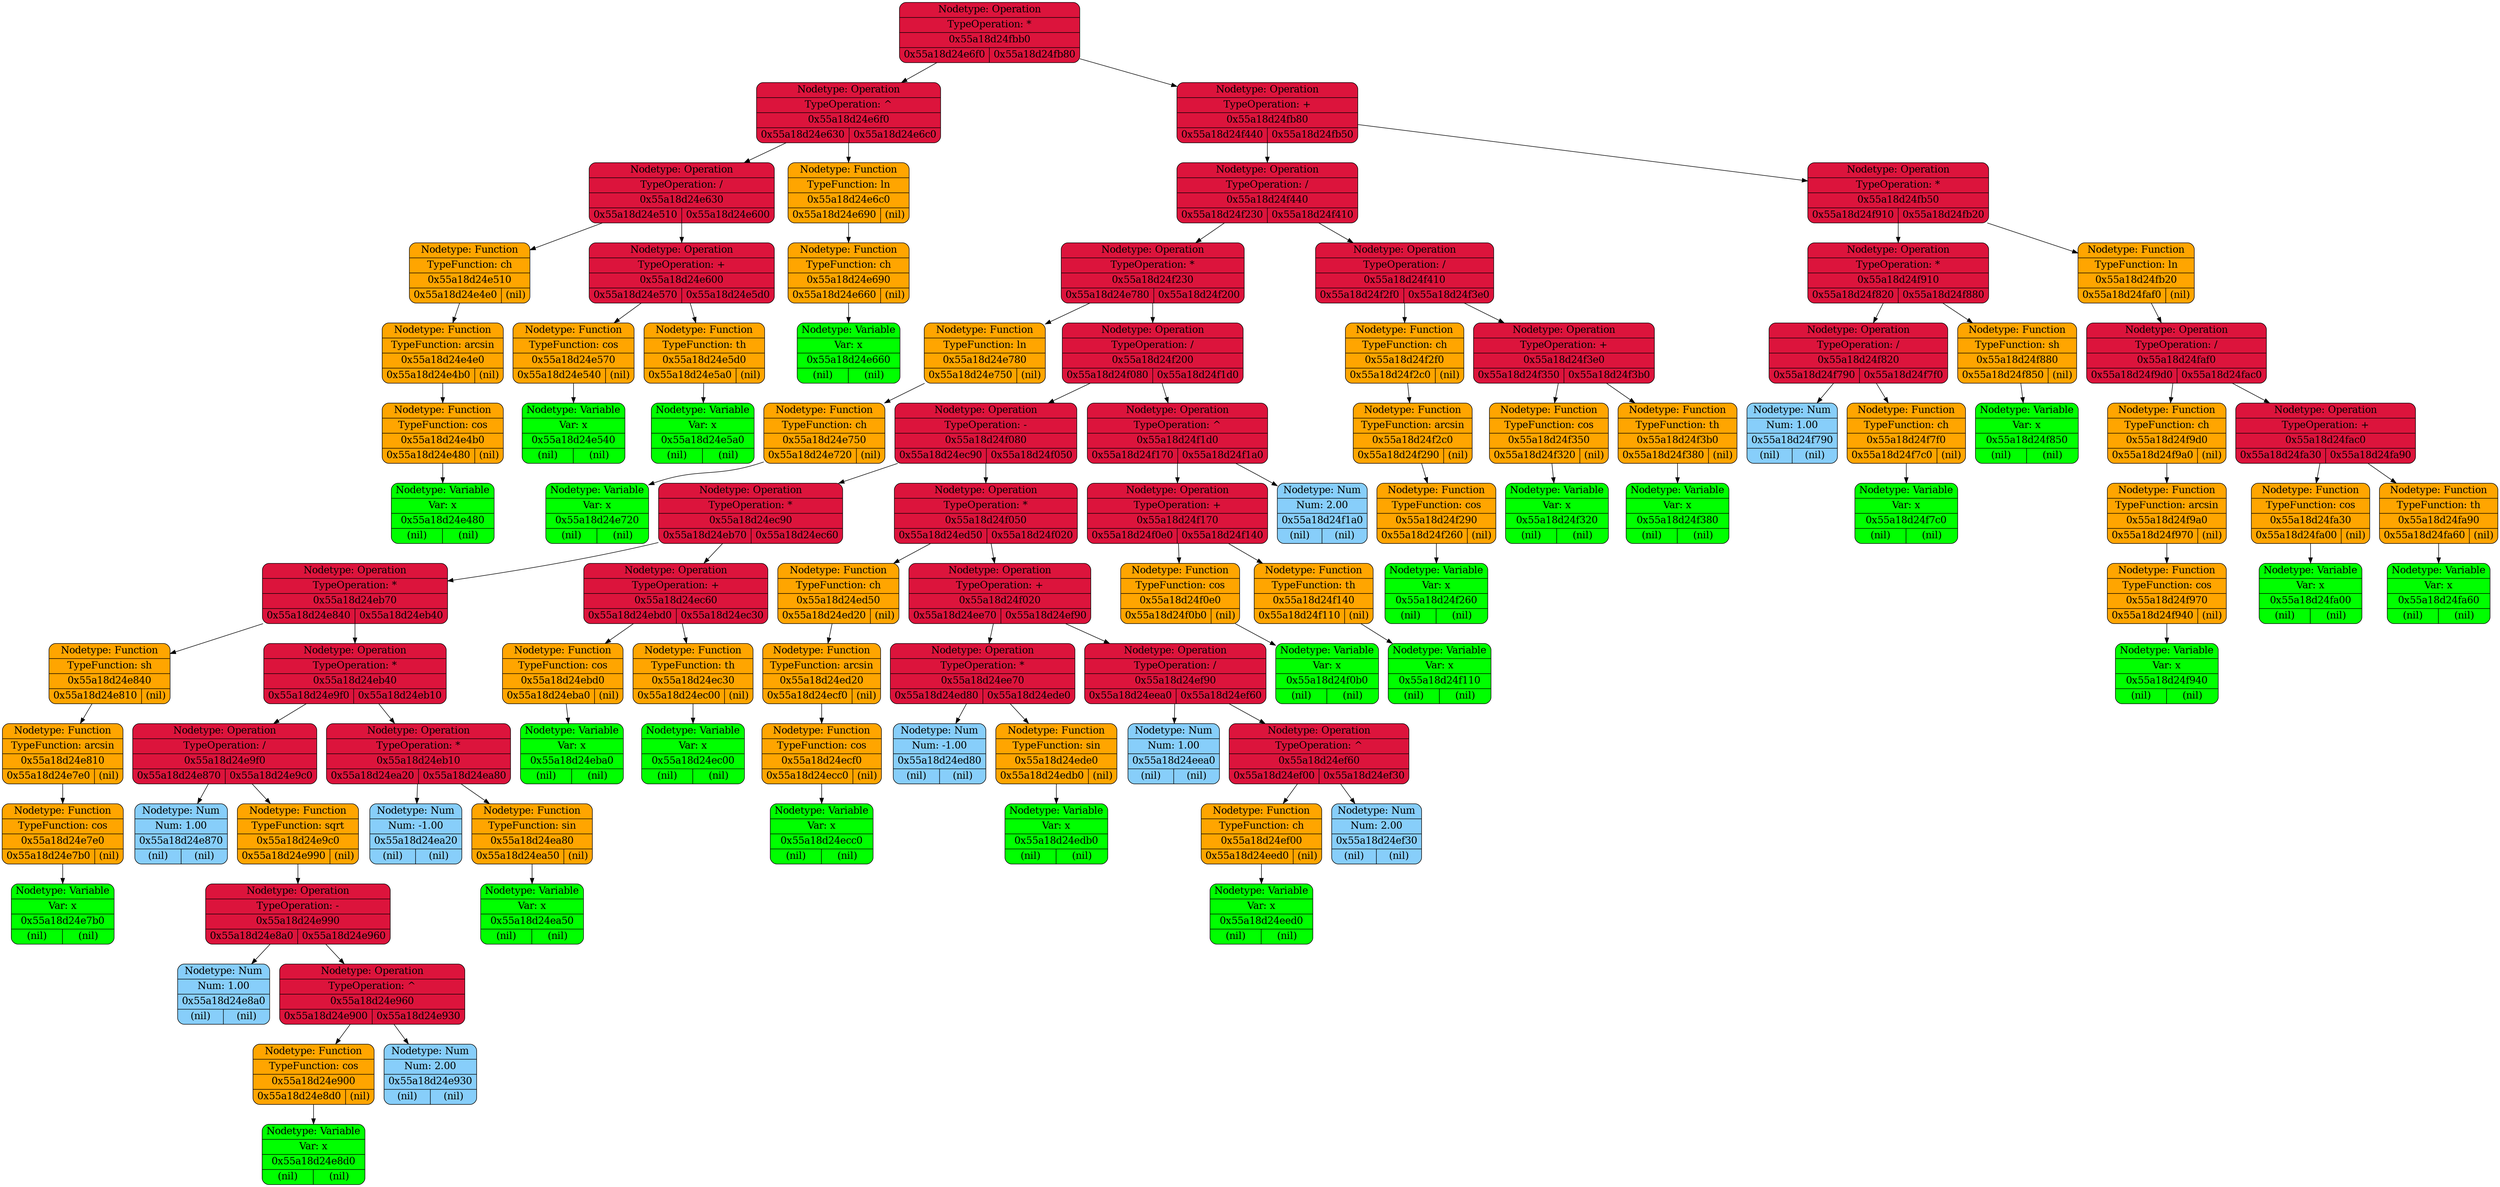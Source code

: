 digraph {
	"0x55a18d24fbb0" [label = "{ Nodetype: Operation | TypeOperation: * | 0x55a18d24fbb0 | { 0x55a18d24e6f0 | 0x55a18d24fb80 } }", fontsize = 18, style = filled, fillcolor = crimson, shape = Mrecord]
	"0x55a18d24fbb0" -> "0x55a18d24e6f0"
	"0x55a18d24e6f0" [label = "{ Nodetype: Operation | TypeOperation: ^ | 0x55a18d24e6f0 | { 0x55a18d24e630 | 0x55a18d24e6c0 } }", fontsize = 18, style = filled, fillcolor = crimson, shape = Mrecord]
	"0x55a18d24e6f0" -> "0x55a18d24e630"
	"0x55a18d24e630" [label = "{ Nodetype: Operation | TypeOperation: / | 0x55a18d24e630 | { 0x55a18d24e510 | 0x55a18d24e600 } }", fontsize = 18, style = filled, fillcolor = crimson, shape = Mrecord]
	"0x55a18d24e630" -> "0x55a18d24e510"
	"0x55a18d24e510" [label = "{ Nodetype: Function | TypeFunction: ch | 0x55a18d24e510 | { 0x55a18d24e4e0 | (nil) } }", fontsize = 18, style = filled, fillcolor = orange, shape = Mrecord]
	"0x55a18d24e510" -> "0x55a18d24e4e0"
	"0x55a18d24e4e0" [label = "{ Nodetype: Function | TypeFunction: arcsin | 0x55a18d24e4e0 | { 0x55a18d24e4b0 | (nil) } }", fontsize = 18, style = filled, fillcolor = orange, shape = Mrecord]
	"0x55a18d24e4e0" -> "0x55a18d24e4b0"
	"0x55a18d24e4b0" [label = "{ Nodetype: Function | TypeFunction: cos | 0x55a18d24e4b0 | { 0x55a18d24e480 | (nil) } }", fontsize = 18, style = filled, fillcolor = orange, shape = Mrecord]
	"0x55a18d24e4b0" -> "0x55a18d24e480"
	"0x55a18d24e480" [label = "{ Nodetype: Variable | Var: x | 0x55a18d24e480 | { (nil) | (nil) } }", fontsize = 18, style = filled, fillcolor = green, shape = Mrecord]
	"0x55a18d24e630" -> "0x55a18d24e600"
	"0x55a18d24e600" [label = "{ Nodetype: Operation | TypeOperation: + | 0x55a18d24e600 | { 0x55a18d24e570 | 0x55a18d24e5d0 } }", fontsize = 18, style = filled, fillcolor = crimson, shape = Mrecord]
	"0x55a18d24e600" -> "0x55a18d24e570"
	"0x55a18d24e570" [label = "{ Nodetype: Function | TypeFunction: cos | 0x55a18d24e570 | { 0x55a18d24e540 | (nil) } }", fontsize = 18, style = filled, fillcolor = orange, shape = Mrecord]
	"0x55a18d24e570" -> "0x55a18d24e540"
	"0x55a18d24e540" [label = "{ Nodetype: Variable | Var: x | 0x55a18d24e540 | { (nil) | (nil) } }", fontsize = 18, style = filled, fillcolor = green, shape = Mrecord]
	"0x55a18d24e600" -> "0x55a18d24e5d0"
	"0x55a18d24e5d0" [label = "{ Nodetype: Function | TypeFunction: th | 0x55a18d24e5d0 | { 0x55a18d24e5a0 | (nil) } }", fontsize = 18, style = filled, fillcolor = orange, shape = Mrecord]
	"0x55a18d24e5d0" -> "0x55a18d24e5a0"
	"0x55a18d24e5a0" [label = "{ Nodetype: Variable | Var: x | 0x55a18d24e5a0 | { (nil) | (nil) } }", fontsize = 18, style = filled, fillcolor = green, shape = Mrecord]
	"0x55a18d24e6f0" -> "0x55a18d24e6c0"
	"0x55a18d24e6c0" [label = "{ Nodetype: Function | TypeFunction: ln | 0x55a18d24e6c0 | { 0x55a18d24e690 | (nil) } }", fontsize = 18, style = filled, fillcolor = orange, shape = Mrecord]
	"0x55a18d24e6c0" -> "0x55a18d24e690"
	"0x55a18d24e690" [label = "{ Nodetype: Function | TypeFunction: ch | 0x55a18d24e690 | { 0x55a18d24e660 | (nil) } }", fontsize = 18, style = filled, fillcolor = orange, shape = Mrecord]
	"0x55a18d24e690" -> "0x55a18d24e660"
	"0x55a18d24e660" [label = "{ Nodetype: Variable | Var: x | 0x55a18d24e660 | { (nil) | (nil) } }", fontsize = 18, style = filled, fillcolor = green, shape = Mrecord]
	"0x55a18d24fbb0" -> "0x55a18d24fb80"
	"0x55a18d24fb80" [label = "{ Nodetype: Operation | TypeOperation: + | 0x55a18d24fb80 | { 0x55a18d24f440 | 0x55a18d24fb50 } }", fontsize = 18, style = filled, fillcolor = crimson, shape = Mrecord]
	"0x55a18d24fb80" -> "0x55a18d24f440"
	"0x55a18d24f440" [label = "{ Nodetype: Operation | TypeOperation: / | 0x55a18d24f440 | { 0x55a18d24f230 | 0x55a18d24f410 } }", fontsize = 18, style = filled, fillcolor = crimson, shape = Mrecord]
	"0x55a18d24f440" -> "0x55a18d24f230"
	"0x55a18d24f230" [label = "{ Nodetype: Operation | TypeOperation: * | 0x55a18d24f230 | { 0x55a18d24e780 | 0x55a18d24f200 } }", fontsize = 18, style = filled, fillcolor = crimson, shape = Mrecord]
	"0x55a18d24f230" -> "0x55a18d24e780"
	"0x55a18d24e780" [label = "{ Nodetype: Function | TypeFunction: ln | 0x55a18d24e780 | { 0x55a18d24e750 | (nil) } }", fontsize = 18, style = filled, fillcolor = orange, shape = Mrecord]
	"0x55a18d24e780" -> "0x55a18d24e750"
	"0x55a18d24e750" [label = "{ Nodetype: Function | TypeFunction: ch | 0x55a18d24e750 | { 0x55a18d24e720 | (nil) } }", fontsize = 18, style = filled, fillcolor = orange, shape = Mrecord]
	"0x55a18d24e750" -> "0x55a18d24e720"
	"0x55a18d24e720" [label = "{ Nodetype: Variable | Var: x | 0x55a18d24e720 | { (nil) | (nil) } }", fontsize = 18, style = filled, fillcolor = green, shape = Mrecord]
	"0x55a18d24f230" -> "0x55a18d24f200"
	"0x55a18d24f200" [label = "{ Nodetype: Operation | TypeOperation: / | 0x55a18d24f200 | { 0x55a18d24f080 | 0x55a18d24f1d0 } }", fontsize = 18, style = filled, fillcolor = crimson, shape = Mrecord]
	"0x55a18d24f200" -> "0x55a18d24f080"
	"0x55a18d24f080" [label = "{ Nodetype: Operation | TypeOperation: - | 0x55a18d24f080 | { 0x55a18d24ec90 | 0x55a18d24f050 } }", fontsize = 18, style = filled, fillcolor = crimson, shape = Mrecord]
	"0x55a18d24f080" -> "0x55a18d24ec90"
	"0x55a18d24ec90" [label = "{ Nodetype: Operation | TypeOperation: * | 0x55a18d24ec90 | { 0x55a18d24eb70 | 0x55a18d24ec60 } }", fontsize = 18, style = filled, fillcolor = crimson, shape = Mrecord]
	"0x55a18d24ec90" -> "0x55a18d24eb70"
	"0x55a18d24eb70" [label = "{ Nodetype: Operation | TypeOperation: * | 0x55a18d24eb70 | { 0x55a18d24e840 | 0x55a18d24eb40 } }", fontsize = 18, style = filled, fillcolor = crimson, shape = Mrecord]
	"0x55a18d24eb70" -> "0x55a18d24e840"
	"0x55a18d24e840" [label = "{ Nodetype: Function | TypeFunction: sh | 0x55a18d24e840 | { 0x55a18d24e810 | (nil) } }", fontsize = 18, style = filled, fillcolor = orange, shape = Mrecord]
	"0x55a18d24e840" -> "0x55a18d24e810"
	"0x55a18d24e810" [label = "{ Nodetype: Function | TypeFunction: arcsin | 0x55a18d24e810 | { 0x55a18d24e7e0 | (nil) } }", fontsize = 18, style = filled, fillcolor = orange, shape = Mrecord]
	"0x55a18d24e810" -> "0x55a18d24e7e0"
	"0x55a18d24e7e0" [label = "{ Nodetype: Function | TypeFunction: cos | 0x55a18d24e7e0 | { 0x55a18d24e7b0 | (nil) } }", fontsize = 18, style = filled, fillcolor = orange, shape = Mrecord]
	"0x55a18d24e7e0" -> "0x55a18d24e7b0"
	"0x55a18d24e7b0" [label = "{ Nodetype: Variable | Var: x | 0x55a18d24e7b0 | { (nil) | (nil) } }", fontsize = 18, style = filled, fillcolor = green, shape = Mrecord]
	"0x55a18d24eb70" -> "0x55a18d24eb40"
	"0x55a18d24eb40" [label = "{ Nodetype: Operation | TypeOperation: * | 0x55a18d24eb40 | { 0x55a18d24e9f0 | 0x55a18d24eb10 } }", fontsize = 18, style = filled, fillcolor = crimson, shape = Mrecord]
	"0x55a18d24eb40" -> "0x55a18d24e9f0"
	"0x55a18d24e9f0" [label = "{ Nodetype: Operation | TypeOperation: / | 0x55a18d24e9f0 | { 0x55a18d24e870 | 0x55a18d24e9c0 } }", fontsize = 18, style = filled, fillcolor = crimson, shape = Mrecord]
	"0x55a18d24e9f0" -> "0x55a18d24e870"
	"0x55a18d24e870" [label = "{ Nodetype: Num | Num: 1.00 | 0x55a18d24e870 | { (nil) | (nil) } }", fontsize = 18, style = filled, fillcolor = lightskyblue, shape = Mrecord]
	"0x55a18d24e9f0" -> "0x55a18d24e9c0"
	"0x55a18d24e9c0" [label = "{ Nodetype: Function | TypeFunction: sqrt | 0x55a18d24e9c0 | { 0x55a18d24e990 | (nil) } }", fontsize = 18, style = filled, fillcolor = orange, shape = Mrecord]
	"0x55a18d24e9c0" -> "0x55a18d24e990"
	"0x55a18d24e990" [label = "{ Nodetype: Operation | TypeOperation: - | 0x55a18d24e990 | { 0x55a18d24e8a0 | 0x55a18d24e960 } }", fontsize = 18, style = filled, fillcolor = crimson, shape = Mrecord]
	"0x55a18d24e990" -> "0x55a18d24e8a0"
	"0x55a18d24e8a0" [label = "{ Nodetype: Num | Num: 1.00 | 0x55a18d24e8a0 | { (nil) | (nil) } }", fontsize = 18, style = filled, fillcolor = lightskyblue, shape = Mrecord]
	"0x55a18d24e990" -> "0x55a18d24e960"
	"0x55a18d24e960" [label = "{ Nodetype: Operation | TypeOperation: ^ | 0x55a18d24e960 | { 0x55a18d24e900 | 0x55a18d24e930 } }", fontsize = 18, style = filled, fillcolor = crimson, shape = Mrecord]
	"0x55a18d24e960" -> "0x55a18d24e900"
	"0x55a18d24e900" [label = "{ Nodetype: Function | TypeFunction: cos | 0x55a18d24e900 | { 0x55a18d24e8d0 | (nil) } }", fontsize = 18, style = filled, fillcolor = orange, shape = Mrecord]
	"0x55a18d24e900" -> "0x55a18d24e8d0"
	"0x55a18d24e8d0" [label = "{ Nodetype: Variable | Var: x | 0x55a18d24e8d0 | { (nil) | (nil) } }", fontsize = 18, style = filled, fillcolor = green, shape = Mrecord]
	"0x55a18d24e960" -> "0x55a18d24e930"
	"0x55a18d24e930" [label = "{ Nodetype: Num | Num: 2.00 | 0x55a18d24e930 | { (nil) | (nil) } }", fontsize = 18, style = filled, fillcolor = lightskyblue, shape = Mrecord]
	"0x55a18d24eb40" -> "0x55a18d24eb10"
	"0x55a18d24eb10" [label = "{ Nodetype: Operation | TypeOperation: * | 0x55a18d24eb10 | { 0x55a18d24ea20 | 0x55a18d24ea80 } }", fontsize = 18, style = filled, fillcolor = crimson, shape = Mrecord]
	"0x55a18d24eb10" -> "0x55a18d24ea20"
	"0x55a18d24ea20" [label = "{ Nodetype: Num | Num: -1.00 | 0x55a18d24ea20 | { (nil) | (nil) } }", fontsize = 18, style = filled, fillcolor = lightskyblue, shape = Mrecord]
	"0x55a18d24eb10" -> "0x55a18d24ea80"
	"0x55a18d24ea80" [label = "{ Nodetype: Function | TypeFunction: sin | 0x55a18d24ea80 | { 0x55a18d24ea50 | (nil) } }", fontsize = 18, style = filled, fillcolor = orange, shape = Mrecord]
	"0x55a18d24ea80" -> "0x55a18d24ea50"
	"0x55a18d24ea50" [label = "{ Nodetype: Variable | Var: x | 0x55a18d24ea50 | { (nil) | (nil) } }", fontsize = 18, style = filled, fillcolor = green, shape = Mrecord]
	"0x55a18d24ec90" -> "0x55a18d24ec60"
	"0x55a18d24ec60" [label = "{ Nodetype: Operation | TypeOperation: + | 0x55a18d24ec60 | { 0x55a18d24ebd0 | 0x55a18d24ec30 } }", fontsize = 18, style = filled, fillcolor = crimson, shape = Mrecord]
	"0x55a18d24ec60" -> "0x55a18d24ebd0"
	"0x55a18d24ebd0" [label = "{ Nodetype: Function | TypeFunction: cos | 0x55a18d24ebd0 | { 0x55a18d24eba0 | (nil) } }", fontsize = 18, style = filled, fillcolor = orange, shape = Mrecord]
	"0x55a18d24ebd0" -> "0x55a18d24eba0"
	"0x55a18d24eba0" [label = "{ Nodetype: Variable | Var: x | 0x55a18d24eba0 | { (nil) | (nil) } }", fontsize = 18, style = filled, fillcolor = green, shape = Mrecord]
	"0x55a18d24ec60" -> "0x55a18d24ec30"
	"0x55a18d24ec30" [label = "{ Nodetype: Function | TypeFunction: th | 0x55a18d24ec30 | { 0x55a18d24ec00 | (nil) } }", fontsize = 18, style = filled, fillcolor = orange, shape = Mrecord]
	"0x55a18d24ec30" -> "0x55a18d24ec00"
	"0x55a18d24ec00" [label = "{ Nodetype: Variable | Var: x | 0x55a18d24ec00 | { (nil) | (nil) } }", fontsize = 18, style = filled, fillcolor = green, shape = Mrecord]
	"0x55a18d24f080" -> "0x55a18d24f050"
	"0x55a18d24f050" [label = "{ Nodetype: Operation | TypeOperation: * | 0x55a18d24f050 | { 0x55a18d24ed50 | 0x55a18d24f020 } }", fontsize = 18, style = filled, fillcolor = crimson, shape = Mrecord]
	"0x55a18d24f050" -> "0x55a18d24ed50"
	"0x55a18d24ed50" [label = "{ Nodetype: Function | TypeFunction: ch | 0x55a18d24ed50 | { 0x55a18d24ed20 | (nil) } }", fontsize = 18, style = filled, fillcolor = orange, shape = Mrecord]
	"0x55a18d24ed50" -> "0x55a18d24ed20"
	"0x55a18d24ed20" [label = "{ Nodetype: Function | TypeFunction: arcsin | 0x55a18d24ed20 | { 0x55a18d24ecf0 | (nil) } }", fontsize = 18, style = filled, fillcolor = orange, shape = Mrecord]
	"0x55a18d24ed20" -> "0x55a18d24ecf0"
	"0x55a18d24ecf0" [label = "{ Nodetype: Function | TypeFunction: cos | 0x55a18d24ecf0 | { 0x55a18d24ecc0 | (nil) } }", fontsize = 18, style = filled, fillcolor = orange, shape = Mrecord]
	"0x55a18d24ecf0" -> "0x55a18d24ecc0"
	"0x55a18d24ecc0" [label = "{ Nodetype: Variable | Var: x | 0x55a18d24ecc0 | { (nil) | (nil) } }", fontsize = 18, style = filled, fillcolor = green, shape = Mrecord]
	"0x55a18d24f050" -> "0x55a18d24f020"
	"0x55a18d24f020" [label = "{ Nodetype: Operation | TypeOperation: + | 0x55a18d24f020 | { 0x55a18d24ee70 | 0x55a18d24ef90 } }", fontsize = 18, style = filled, fillcolor = crimson, shape = Mrecord]
	"0x55a18d24f020" -> "0x55a18d24ee70"
	"0x55a18d24ee70" [label = "{ Nodetype: Operation | TypeOperation: * | 0x55a18d24ee70 | { 0x55a18d24ed80 | 0x55a18d24ede0 } }", fontsize = 18, style = filled, fillcolor = crimson, shape = Mrecord]
	"0x55a18d24ee70" -> "0x55a18d24ed80"
	"0x55a18d24ed80" [label = "{ Nodetype: Num | Num: -1.00 | 0x55a18d24ed80 | { (nil) | (nil) } }", fontsize = 18, style = filled, fillcolor = lightskyblue, shape = Mrecord]
	"0x55a18d24ee70" -> "0x55a18d24ede0"
	"0x55a18d24ede0" [label = "{ Nodetype: Function | TypeFunction: sin | 0x55a18d24ede0 | { 0x55a18d24edb0 | (nil) } }", fontsize = 18, style = filled, fillcolor = orange, shape = Mrecord]
	"0x55a18d24ede0" -> "0x55a18d24edb0"
	"0x55a18d24edb0" [label = "{ Nodetype: Variable | Var: x | 0x55a18d24edb0 | { (nil) | (nil) } }", fontsize = 18, style = filled, fillcolor = green, shape = Mrecord]
	"0x55a18d24f020" -> "0x55a18d24ef90"
	"0x55a18d24ef90" [label = "{ Nodetype: Operation | TypeOperation: / | 0x55a18d24ef90 | { 0x55a18d24eea0 | 0x55a18d24ef60 } }", fontsize = 18, style = filled, fillcolor = crimson, shape = Mrecord]
	"0x55a18d24ef90" -> "0x55a18d24eea0"
	"0x55a18d24eea0" [label = "{ Nodetype: Num | Num: 1.00 | 0x55a18d24eea0 | { (nil) | (nil) } }", fontsize = 18, style = filled, fillcolor = lightskyblue, shape = Mrecord]
	"0x55a18d24ef90" -> "0x55a18d24ef60"
	"0x55a18d24ef60" [label = "{ Nodetype: Operation | TypeOperation: ^ | 0x55a18d24ef60 | { 0x55a18d24ef00 | 0x55a18d24ef30 } }", fontsize = 18, style = filled, fillcolor = crimson, shape = Mrecord]
	"0x55a18d24ef60" -> "0x55a18d24ef00"
	"0x55a18d24ef00" [label = "{ Nodetype: Function | TypeFunction: ch | 0x55a18d24ef00 | { 0x55a18d24eed0 | (nil) } }", fontsize = 18, style = filled, fillcolor = orange, shape = Mrecord]
	"0x55a18d24ef00" -> "0x55a18d24eed0"
	"0x55a18d24eed0" [label = "{ Nodetype: Variable | Var: x | 0x55a18d24eed0 | { (nil) | (nil) } }", fontsize = 18, style = filled, fillcolor = green, shape = Mrecord]
	"0x55a18d24ef60" -> "0x55a18d24ef30"
	"0x55a18d24ef30" [label = "{ Nodetype: Num | Num: 2.00 | 0x55a18d24ef30 | { (nil) | (nil) } }", fontsize = 18, style = filled, fillcolor = lightskyblue, shape = Mrecord]
	"0x55a18d24f200" -> "0x55a18d24f1d0"
	"0x55a18d24f1d0" [label = "{ Nodetype: Operation | TypeOperation: ^ | 0x55a18d24f1d0 | { 0x55a18d24f170 | 0x55a18d24f1a0 } }", fontsize = 18, style = filled, fillcolor = crimson, shape = Mrecord]
	"0x55a18d24f1d0" -> "0x55a18d24f170"
	"0x55a18d24f170" [label = "{ Nodetype: Operation | TypeOperation: + | 0x55a18d24f170 | { 0x55a18d24f0e0 | 0x55a18d24f140 } }", fontsize = 18, style = filled, fillcolor = crimson, shape = Mrecord]
	"0x55a18d24f170" -> "0x55a18d24f0e0"
	"0x55a18d24f0e0" [label = "{ Nodetype: Function | TypeFunction: cos | 0x55a18d24f0e0 | { 0x55a18d24f0b0 | (nil) } }", fontsize = 18, style = filled, fillcolor = orange, shape = Mrecord]
	"0x55a18d24f0e0" -> "0x55a18d24f0b0"
	"0x55a18d24f0b0" [label = "{ Nodetype: Variable | Var: x | 0x55a18d24f0b0 | { (nil) | (nil) } }", fontsize = 18, style = filled, fillcolor = green, shape = Mrecord]
	"0x55a18d24f170" -> "0x55a18d24f140"
	"0x55a18d24f140" [label = "{ Nodetype: Function | TypeFunction: th | 0x55a18d24f140 | { 0x55a18d24f110 | (nil) } }", fontsize = 18, style = filled, fillcolor = orange, shape = Mrecord]
	"0x55a18d24f140" -> "0x55a18d24f110"
	"0x55a18d24f110" [label = "{ Nodetype: Variable | Var: x | 0x55a18d24f110 | { (nil) | (nil) } }", fontsize = 18, style = filled, fillcolor = green, shape = Mrecord]
	"0x55a18d24f1d0" -> "0x55a18d24f1a0"
	"0x55a18d24f1a0" [label = "{ Nodetype: Num | Num: 2.00 | 0x55a18d24f1a0 | { (nil) | (nil) } }", fontsize = 18, style = filled, fillcolor = lightskyblue, shape = Mrecord]
	"0x55a18d24f440" -> "0x55a18d24f410"
	"0x55a18d24f410" [label = "{ Nodetype: Operation | TypeOperation: / | 0x55a18d24f410 | { 0x55a18d24f2f0 | 0x55a18d24f3e0 } }", fontsize = 18, style = filled, fillcolor = crimson, shape = Mrecord]
	"0x55a18d24f410" -> "0x55a18d24f2f0"
	"0x55a18d24f2f0" [label = "{ Nodetype: Function | TypeFunction: ch | 0x55a18d24f2f0 | { 0x55a18d24f2c0 | (nil) } }", fontsize = 18, style = filled, fillcolor = orange, shape = Mrecord]
	"0x55a18d24f2f0" -> "0x55a18d24f2c0"
	"0x55a18d24f2c0" [label = "{ Nodetype: Function | TypeFunction: arcsin | 0x55a18d24f2c0 | { 0x55a18d24f290 | (nil) } }", fontsize = 18, style = filled, fillcolor = orange, shape = Mrecord]
	"0x55a18d24f2c0" -> "0x55a18d24f290"
	"0x55a18d24f290" [label = "{ Nodetype: Function | TypeFunction: cos | 0x55a18d24f290 | { 0x55a18d24f260 | (nil) } }", fontsize = 18, style = filled, fillcolor = orange, shape = Mrecord]
	"0x55a18d24f290" -> "0x55a18d24f260"
	"0x55a18d24f260" [label = "{ Nodetype: Variable | Var: x | 0x55a18d24f260 | { (nil) | (nil) } }", fontsize = 18, style = filled, fillcolor = green, shape = Mrecord]
	"0x55a18d24f410" -> "0x55a18d24f3e0"
	"0x55a18d24f3e0" [label = "{ Nodetype: Operation | TypeOperation: + | 0x55a18d24f3e0 | { 0x55a18d24f350 | 0x55a18d24f3b0 } }", fontsize = 18, style = filled, fillcolor = crimson, shape = Mrecord]
	"0x55a18d24f3e0" -> "0x55a18d24f350"
	"0x55a18d24f350" [label = "{ Nodetype: Function | TypeFunction: cos | 0x55a18d24f350 | { 0x55a18d24f320 | (nil) } }", fontsize = 18, style = filled, fillcolor = orange, shape = Mrecord]
	"0x55a18d24f350" -> "0x55a18d24f320"
	"0x55a18d24f320" [label = "{ Nodetype: Variable | Var: x | 0x55a18d24f320 | { (nil) | (nil) } }", fontsize = 18, style = filled, fillcolor = green, shape = Mrecord]
	"0x55a18d24f3e0" -> "0x55a18d24f3b0"
	"0x55a18d24f3b0" [label = "{ Nodetype: Function | TypeFunction: th | 0x55a18d24f3b0 | { 0x55a18d24f380 | (nil) } }", fontsize = 18, style = filled, fillcolor = orange, shape = Mrecord]
	"0x55a18d24f3b0" -> "0x55a18d24f380"
	"0x55a18d24f380" [label = "{ Nodetype: Variable | Var: x | 0x55a18d24f380 | { (nil) | (nil) } }", fontsize = 18, style = filled, fillcolor = green, shape = Mrecord]
	"0x55a18d24fb80" -> "0x55a18d24fb50"
	"0x55a18d24fb50" [label = "{ Nodetype: Operation | TypeOperation: * | 0x55a18d24fb50 | { 0x55a18d24f910 | 0x55a18d24fb20 } }", fontsize = 18, style = filled, fillcolor = crimson, shape = Mrecord]
	"0x55a18d24fb50" -> "0x55a18d24f910"
	"0x55a18d24f910" [label = "{ Nodetype: Operation | TypeOperation: * | 0x55a18d24f910 | { 0x55a18d24f820 | 0x55a18d24f880 } }", fontsize = 18, style = filled, fillcolor = crimson, shape = Mrecord]
	"0x55a18d24f910" -> "0x55a18d24f820"
	"0x55a18d24f820" [label = "{ Nodetype: Operation | TypeOperation: / | 0x55a18d24f820 | { 0x55a18d24f790 | 0x55a18d24f7f0 } }", fontsize = 18, style = filled, fillcolor = crimson, shape = Mrecord]
	"0x55a18d24f820" -> "0x55a18d24f790"
	"0x55a18d24f790" [label = "{ Nodetype: Num | Num: 1.00 | 0x55a18d24f790 | { (nil) | (nil) } }", fontsize = 18, style = filled, fillcolor = lightskyblue, shape = Mrecord]
	"0x55a18d24f820" -> "0x55a18d24f7f0"
	"0x55a18d24f7f0" [label = "{ Nodetype: Function | TypeFunction: ch | 0x55a18d24f7f0 | { 0x55a18d24f7c0 | (nil) } }", fontsize = 18, style = filled, fillcolor = orange, shape = Mrecord]
	"0x55a18d24f7f0" -> "0x55a18d24f7c0"
	"0x55a18d24f7c0" [label = "{ Nodetype: Variable | Var: x | 0x55a18d24f7c0 | { (nil) | (nil) } }", fontsize = 18, style = filled, fillcolor = green, shape = Mrecord]
	"0x55a18d24f910" -> "0x55a18d24f880"
	"0x55a18d24f880" [label = "{ Nodetype: Function | TypeFunction: sh | 0x55a18d24f880 | { 0x55a18d24f850 | (nil) } }", fontsize = 18, style = filled, fillcolor = orange, shape = Mrecord]
	"0x55a18d24f880" -> "0x55a18d24f850"
	"0x55a18d24f850" [label = "{ Nodetype: Variable | Var: x | 0x55a18d24f850 | { (nil) | (nil) } }", fontsize = 18, style = filled, fillcolor = green, shape = Mrecord]
	"0x55a18d24fb50" -> "0x55a18d24fb20"
	"0x55a18d24fb20" [label = "{ Nodetype: Function | TypeFunction: ln | 0x55a18d24fb20 | { 0x55a18d24faf0 | (nil) } }", fontsize = 18, style = filled, fillcolor = orange, shape = Mrecord]
	"0x55a18d24fb20" -> "0x55a18d24faf0"
	"0x55a18d24faf0" [label = "{ Nodetype: Operation | TypeOperation: / | 0x55a18d24faf0 | { 0x55a18d24f9d0 | 0x55a18d24fac0 } }", fontsize = 18, style = filled, fillcolor = crimson, shape = Mrecord]
	"0x55a18d24faf0" -> "0x55a18d24f9d0"
	"0x55a18d24f9d0" [label = "{ Nodetype: Function | TypeFunction: ch | 0x55a18d24f9d0 | { 0x55a18d24f9a0 | (nil) } }", fontsize = 18, style = filled, fillcolor = orange, shape = Mrecord]
	"0x55a18d24f9d0" -> "0x55a18d24f9a0"
	"0x55a18d24f9a0" [label = "{ Nodetype: Function | TypeFunction: arcsin | 0x55a18d24f9a0 | { 0x55a18d24f970 | (nil) } }", fontsize = 18, style = filled, fillcolor = orange, shape = Mrecord]
	"0x55a18d24f9a0" -> "0x55a18d24f970"
	"0x55a18d24f970" [label = "{ Nodetype: Function | TypeFunction: cos | 0x55a18d24f970 | { 0x55a18d24f940 | (nil) } }", fontsize = 18, style = filled, fillcolor = orange, shape = Mrecord]
	"0x55a18d24f970" -> "0x55a18d24f940"
	"0x55a18d24f940" [label = "{ Nodetype: Variable | Var: x | 0x55a18d24f940 | { (nil) | (nil) } }", fontsize = 18, style = filled, fillcolor = green, shape = Mrecord]
	"0x55a18d24faf0" -> "0x55a18d24fac0"
	"0x55a18d24fac0" [label = "{ Nodetype: Operation | TypeOperation: + | 0x55a18d24fac0 | { 0x55a18d24fa30 | 0x55a18d24fa90 } }", fontsize = 18, style = filled, fillcolor = crimson, shape = Mrecord]
	"0x55a18d24fac0" -> "0x55a18d24fa30"
	"0x55a18d24fa30" [label = "{ Nodetype: Function | TypeFunction: cos | 0x55a18d24fa30 | { 0x55a18d24fa00 | (nil) } }", fontsize = 18, style = filled, fillcolor = orange, shape = Mrecord]
	"0x55a18d24fa30" -> "0x55a18d24fa00"
	"0x55a18d24fa00" [label = "{ Nodetype: Variable | Var: x | 0x55a18d24fa00 | { (nil) | (nil) } }", fontsize = 18, style = filled, fillcolor = green, shape = Mrecord]
	"0x55a18d24fac0" -> "0x55a18d24fa90"
	"0x55a18d24fa90" [label = "{ Nodetype: Function | TypeFunction: th | 0x55a18d24fa90 | { 0x55a18d24fa60 | (nil) } }", fontsize = 18, style = filled, fillcolor = orange, shape = Mrecord]
	"0x55a18d24fa90" -> "0x55a18d24fa60"
	"0x55a18d24fa60" [label = "{ Nodetype: Variable | Var: x | 0x55a18d24fa60 | { (nil) | (nil) } }", fontsize = 18, style = filled, fillcolor = green, shape = Mrecord]
}
